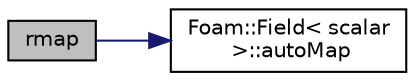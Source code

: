 digraph "rmap"
{
  bgcolor="transparent";
  edge [fontname="Helvetica",fontsize="10",labelfontname="Helvetica",labelfontsize="10"];
  node [fontname="Helvetica",fontsize="10",shape=record];
  rankdir="LR";
  Node1 [label="rmap",height=0.2,width=0.4,color="black", fillcolor="grey75", style="filled" fontcolor="black"];
  Node1 -> Node2 [color="midnightblue",fontsize="10",style="solid",fontname="Helvetica"];
  Node2 [label="Foam::Field\< scalar\l \>::autoMap",height=0.2,width=0.4,color="black",URL="$classFoam_1_1Field.html#a4e1ad0c02ab6adecdf8edff203159e4c",tooltip="Map from self. "];
}
